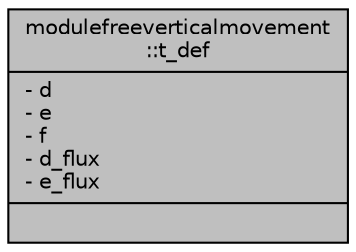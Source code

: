 digraph "modulefreeverticalmovement::t_def"
{
 // LATEX_PDF_SIZE
  edge [fontname="Helvetica",fontsize="10",labelfontname="Helvetica",labelfontsize="10"];
  node [fontname="Helvetica",fontsize="10",shape=record];
  Node1 [label="{modulefreeverticalmovement\l::t_def\n|- d\l- e\l- f\l- d_flux\l- e_flux\l|}",height=0.2,width=0.4,color="black", fillcolor="grey75", style="filled", fontcolor="black",tooltip=" "];
}
